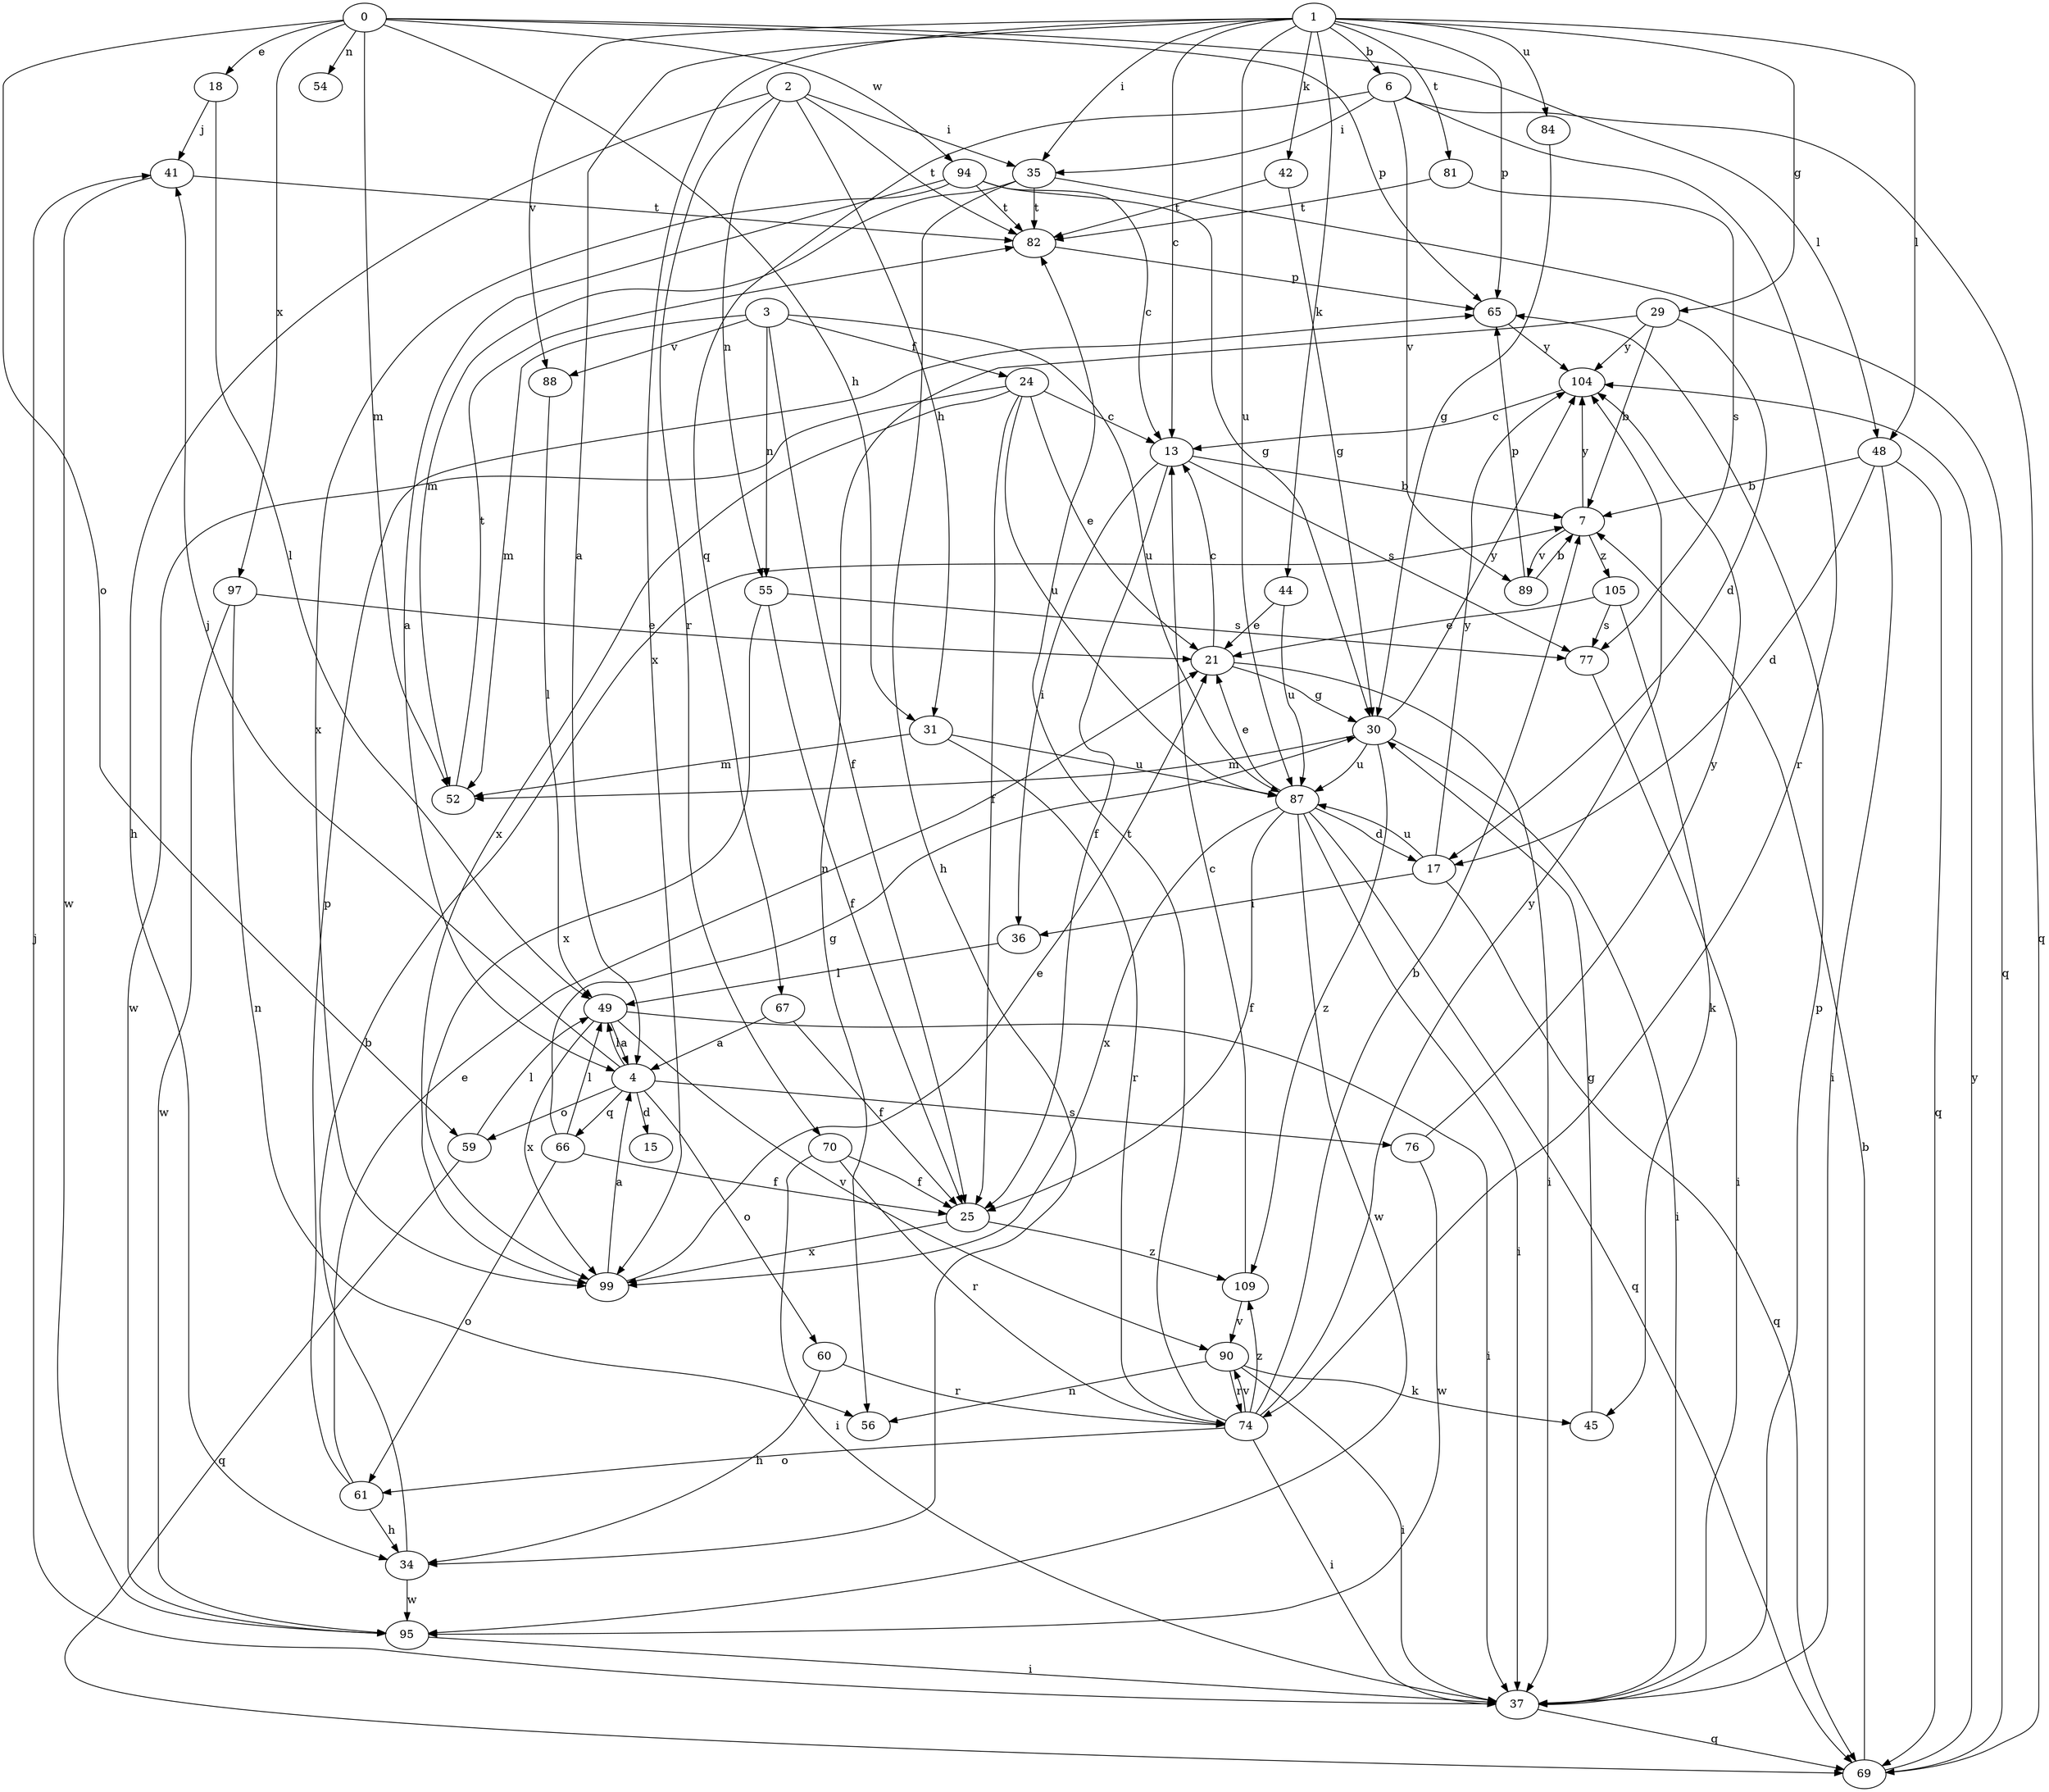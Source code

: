 strict digraph  {
0;
1;
2;
3;
4;
6;
7;
13;
15;
17;
18;
21;
24;
25;
29;
30;
31;
34;
35;
36;
37;
41;
42;
44;
45;
48;
49;
52;
54;
55;
56;
59;
60;
61;
65;
66;
67;
69;
70;
74;
76;
77;
81;
82;
84;
87;
88;
89;
90;
94;
95;
97;
99;
104;
105;
109;
0 -> 18  [label=e];
0 -> 31  [label=h];
0 -> 48  [label=l];
0 -> 52  [label=m];
0 -> 54  [label=n];
0 -> 59  [label=o];
0 -> 65  [label=p];
0 -> 94  [label=w];
0 -> 97  [label=x];
1 -> 4  [label=a];
1 -> 6  [label=b];
1 -> 13  [label=c];
1 -> 29  [label=g];
1 -> 35  [label=i];
1 -> 42  [label=k];
1 -> 44  [label=k];
1 -> 48  [label=l];
1 -> 65  [label=p];
1 -> 81  [label=t];
1 -> 84  [label=u];
1 -> 87  [label=u];
1 -> 88  [label=v];
1 -> 99  [label=x];
2 -> 31  [label=h];
2 -> 34  [label=h];
2 -> 35  [label=i];
2 -> 55  [label=n];
2 -> 70  [label=r];
2 -> 82  [label=t];
3 -> 24  [label=f];
3 -> 25  [label=f];
3 -> 52  [label=m];
3 -> 55  [label=n];
3 -> 87  [label=u];
3 -> 88  [label=v];
4 -> 15  [label=d];
4 -> 41  [label=j];
4 -> 49  [label=l];
4 -> 59  [label=o];
4 -> 60  [label=o];
4 -> 66  [label=q];
4 -> 76  [label=s];
6 -> 35  [label=i];
6 -> 67  [label=q];
6 -> 69  [label=q];
6 -> 74  [label=r];
6 -> 89  [label=v];
7 -> 89  [label=v];
7 -> 104  [label=y];
7 -> 105  [label=z];
13 -> 7  [label=b];
13 -> 25  [label=f];
13 -> 36  [label=i];
13 -> 77  [label=s];
17 -> 36  [label=i];
17 -> 69  [label=q];
17 -> 87  [label=u];
17 -> 104  [label=y];
18 -> 41  [label=j];
18 -> 49  [label=l];
21 -> 13  [label=c];
21 -> 30  [label=g];
21 -> 37  [label=i];
24 -> 13  [label=c];
24 -> 21  [label=e];
24 -> 25  [label=f];
24 -> 87  [label=u];
24 -> 95  [label=w];
24 -> 99  [label=x];
25 -> 99  [label=x];
25 -> 109  [label=z];
29 -> 7  [label=b];
29 -> 17  [label=d];
29 -> 56  [label=n];
29 -> 104  [label=y];
30 -> 37  [label=i];
30 -> 52  [label=m];
30 -> 87  [label=u];
30 -> 104  [label=y];
30 -> 109  [label=z];
31 -> 52  [label=m];
31 -> 74  [label=r];
31 -> 87  [label=u];
34 -> 7  [label=b];
34 -> 95  [label=w];
35 -> 34  [label=h];
35 -> 52  [label=m];
35 -> 69  [label=q];
35 -> 82  [label=t];
36 -> 49  [label=l];
37 -> 41  [label=j];
37 -> 65  [label=p];
37 -> 69  [label=q];
41 -> 82  [label=t];
41 -> 95  [label=w];
42 -> 30  [label=g];
42 -> 82  [label=t];
44 -> 21  [label=e];
44 -> 87  [label=u];
45 -> 30  [label=g];
48 -> 7  [label=b];
48 -> 17  [label=d];
48 -> 37  [label=i];
48 -> 69  [label=q];
49 -> 4  [label=a];
49 -> 37  [label=i];
49 -> 90  [label=v];
49 -> 99  [label=x];
52 -> 82  [label=t];
55 -> 25  [label=f];
55 -> 77  [label=s];
55 -> 99  [label=x];
59 -> 49  [label=l];
59 -> 69  [label=q];
60 -> 34  [label=h];
60 -> 74  [label=r];
61 -> 21  [label=e];
61 -> 34  [label=h];
61 -> 65  [label=p];
65 -> 104  [label=y];
66 -> 25  [label=f];
66 -> 30  [label=g];
66 -> 49  [label=l];
66 -> 61  [label=o];
67 -> 4  [label=a];
67 -> 25  [label=f];
69 -> 7  [label=b];
69 -> 104  [label=y];
70 -> 25  [label=f];
70 -> 37  [label=i];
70 -> 74  [label=r];
74 -> 7  [label=b];
74 -> 37  [label=i];
74 -> 61  [label=o];
74 -> 82  [label=t];
74 -> 90  [label=v];
74 -> 104  [label=y];
74 -> 109  [label=z];
76 -> 95  [label=w];
76 -> 104  [label=y];
77 -> 37  [label=i];
81 -> 77  [label=s];
81 -> 82  [label=t];
82 -> 65  [label=p];
84 -> 30  [label=g];
87 -> 17  [label=d];
87 -> 21  [label=e];
87 -> 25  [label=f];
87 -> 37  [label=i];
87 -> 69  [label=q];
87 -> 95  [label=w];
87 -> 99  [label=x];
88 -> 49  [label=l];
89 -> 7  [label=b];
89 -> 65  [label=p];
90 -> 37  [label=i];
90 -> 45  [label=k];
90 -> 56  [label=n];
90 -> 74  [label=r];
94 -> 4  [label=a];
94 -> 13  [label=c];
94 -> 30  [label=g];
94 -> 82  [label=t];
94 -> 99  [label=x];
95 -> 37  [label=i];
97 -> 21  [label=e];
97 -> 56  [label=n];
97 -> 95  [label=w];
99 -> 4  [label=a];
99 -> 21  [label=e];
104 -> 13  [label=c];
105 -> 21  [label=e];
105 -> 45  [label=k];
105 -> 77  [label=s];
109 -> 13  [label=c];
109 -> 90  [label=v];
}

